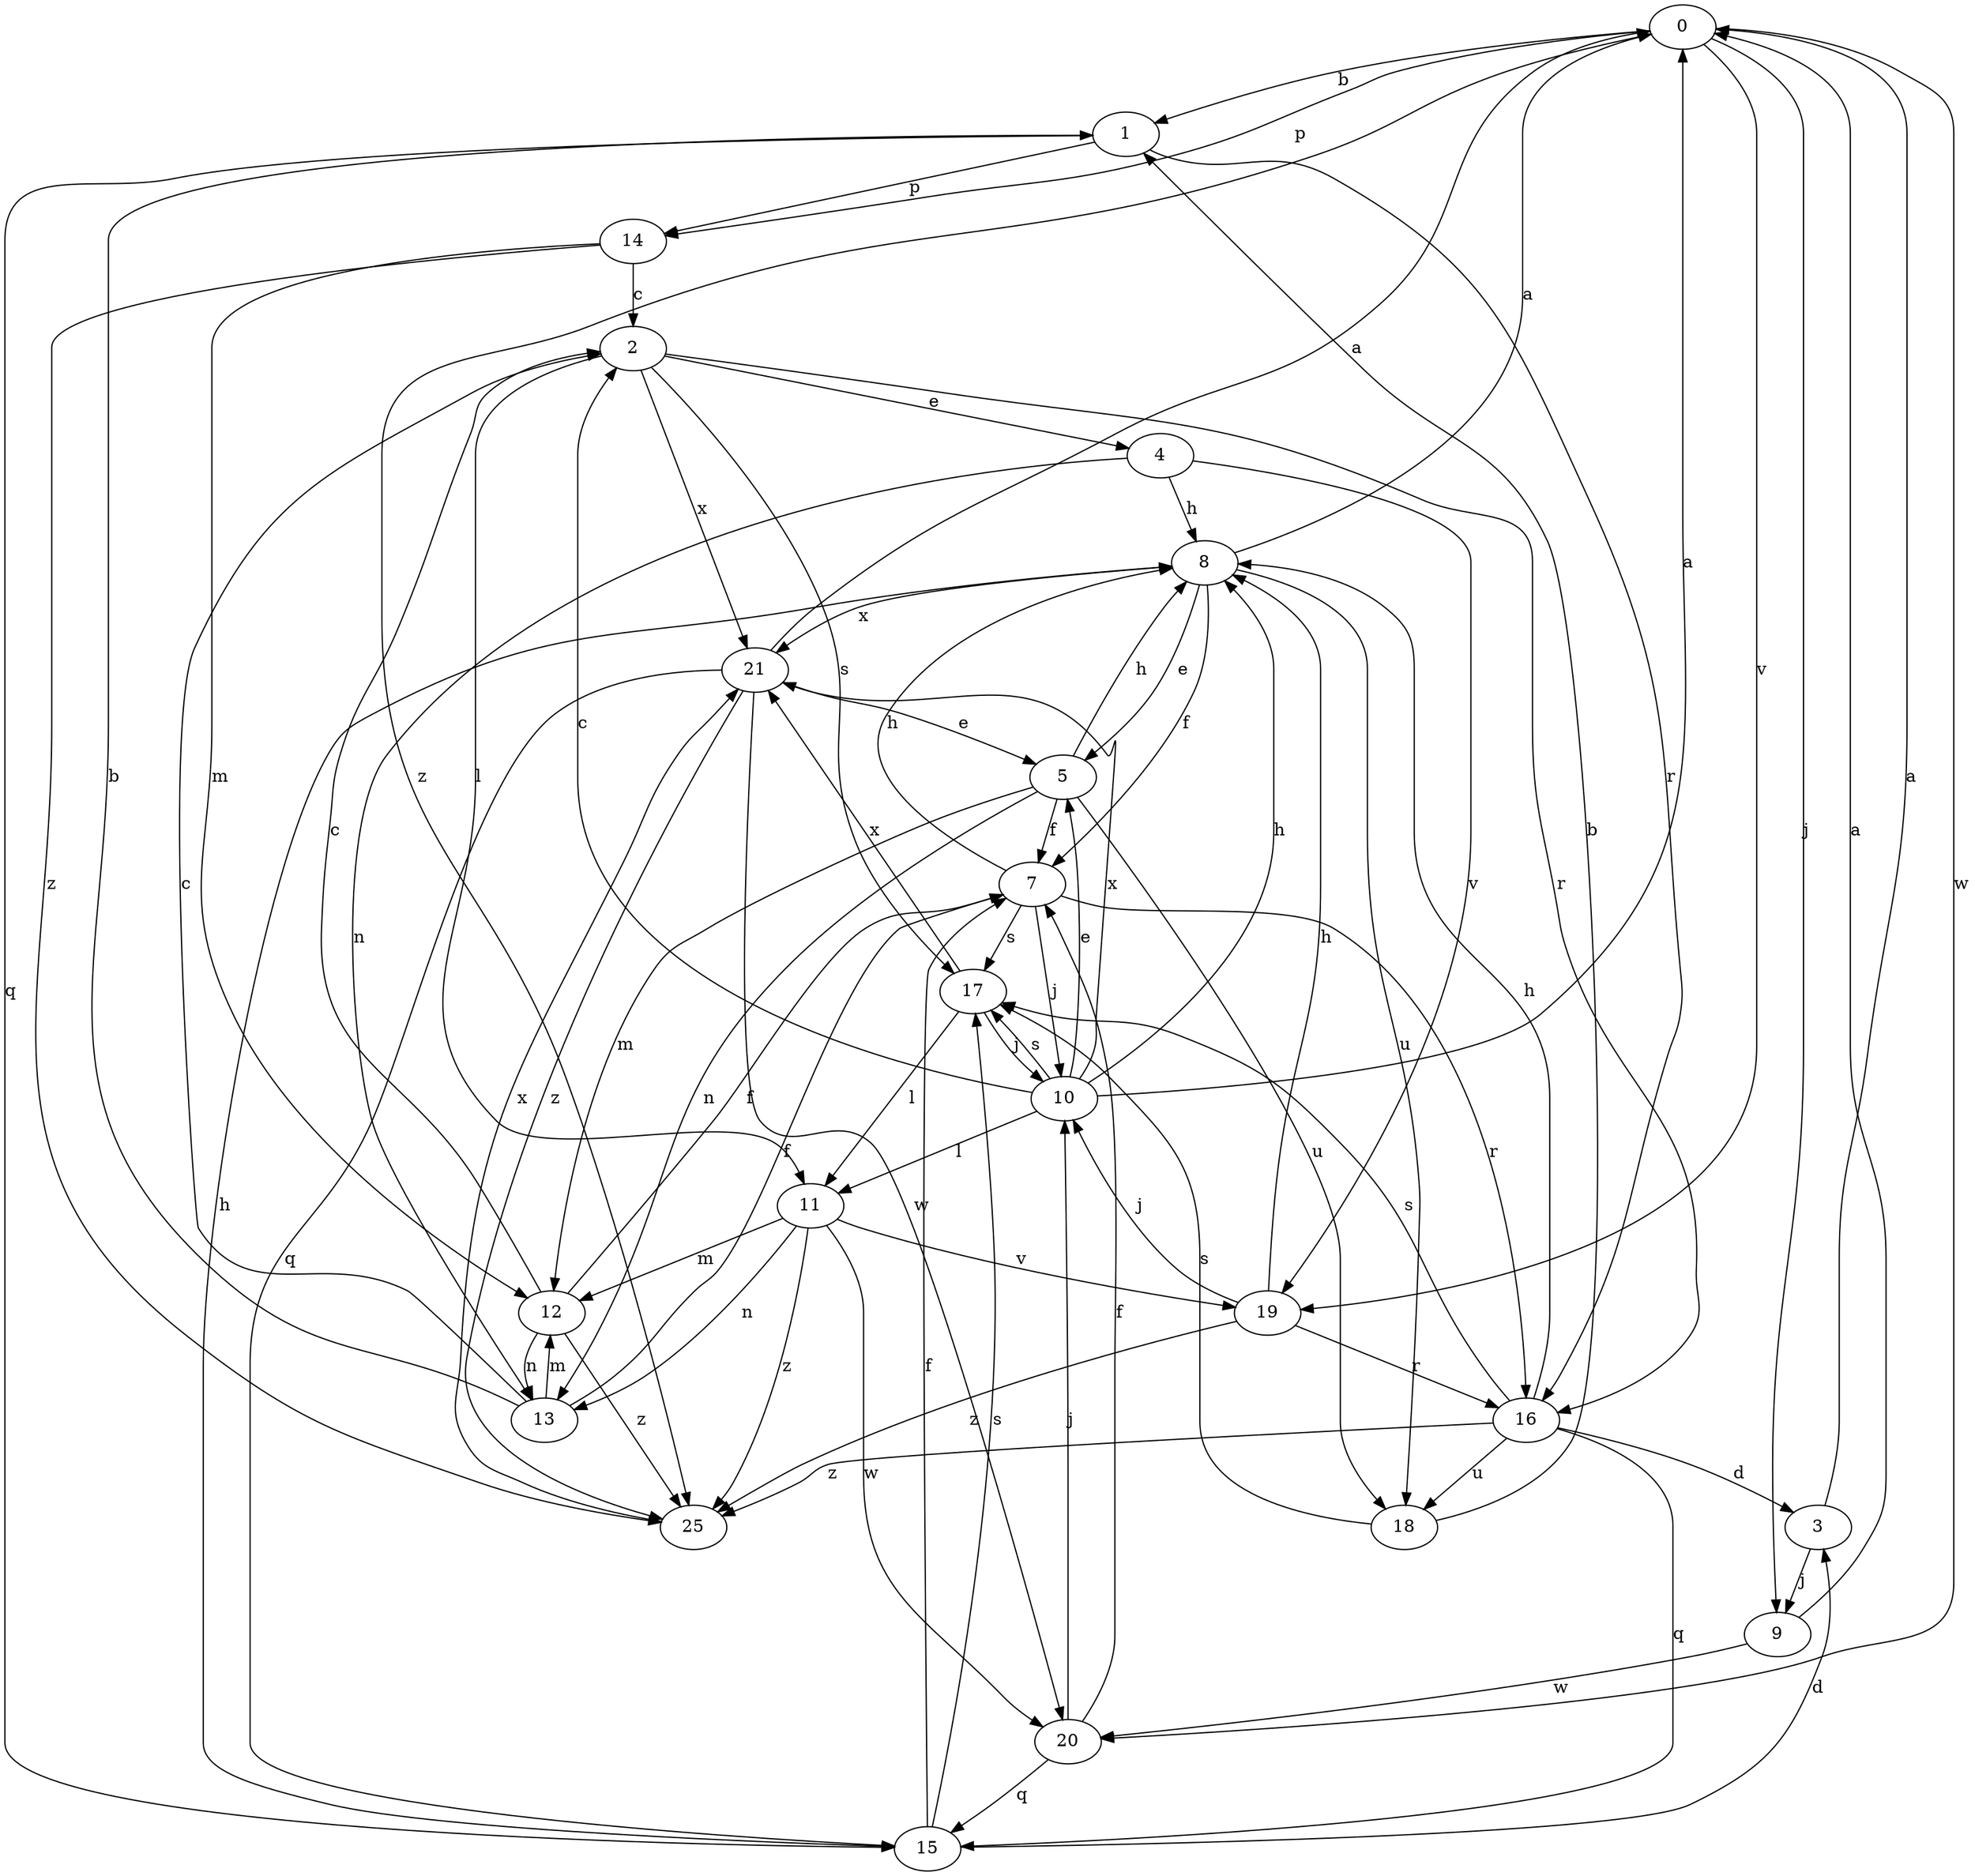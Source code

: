strict digraph  {
0;
1;
2;
3;
4;
5;
7;
8;
9;
10;
11;
12;
13;
14;
15;
16;
17;
18;
19;
20;
21;
25;
0 -> 1  [label=b];
0 -> 9  [label=j];
0 -> 14  [label=p];
0 -> 19  [label=v];
0 -> 20  [label=w];
0 -> 25  [label=z];
1 -> 14  [label=p];
1 -> 15  [label=q];
1 -> 16  [label=r];
2 -> 4  [label=e];
2 -> 11  [label=l];
2 -> 16  [label=r];
2 -> 17  [label=s];
2 -> 21  [label=x];
3 -> 0  [label=a];
3 -> 9  [label=j];
4 -> 8  [label=h];
4 -> 13  [label=n];
4 -> 19  [label=v];
5 -> 7  [label=f];
5 -> 8  [label=h];
5 -> 12  [label=m];
5 -> 13  [label=n];
5 -> 18  [label=u];
7 -> 8  [label=h];
7 -> 10  [label=j];
7 -> 16  [label=r];
7 -> 17  [label=s];
8 -> 0  [label=a];
8 -> 5  [label=e];
8 -> 7  [label=f];
8 -> 18  [label=u];
8 -> 21  [label=x];
9 -> 0  [label=a];
9 -> 20  [label=w];
10 -> 0  [label=a];
10 -> 2  [label=c];
10 -> 5  [label=e];
10 -> 8  [label=h];
10 -> 11  [label=l];
10 -> 17  [label=s];
10 -> 21  [label=x];
11 -> 12  [label=m];
11 -> 13  [label=n];
11 -> 19  [label=v];
11 -> 20  [label=w];
11 -> 25  [label=z];
12 -> 2  [label=c];
12 -> 7  [label=f];
12 -> 13  [label=n];
12 -> 25  [label=z];
13 -> 1  [label=b];
13 -> 2  [label=c];
13 -> 7  [label=f];
13 -> 12  [label=m];
14 -> 2  [label=c];
14 -> 12  [label=m];
14 -> 25  [label=z];
15 -> 3  [label=d];
15 -> 7  [label=f];
15 -> 8  [label=h];
15 -> 17  [label=s];
16 -> 3  [label=d];
16 -> 8  [label=h];
16 -> 15  [label=q];
16 -> 17  [label=s];
16 -> 18  [label=u];
16 -> 25  [label=z];
17 -> 10  [label=j];
17 -> 11  [label=l];
17 -> 21  [label=x];
18 -> 1  [label=b];
18 -> 17  [label=s];
19 -> 8  [label=h];
19 -> 10  [label=j];
19 -> 16  [label=r];
19 -> 25  [label=z];
20 -> 7  [label=f];
20 -> 10  [label=j];
20 -> 15  [label=q];
21 -> 0  [label=a];
21 -> 5  [label=e];
21 -> 15  [label=q];
21 -> 20  [label=w];
21 -> 25  [label=z];
25 -> 21  [label=x];
}
